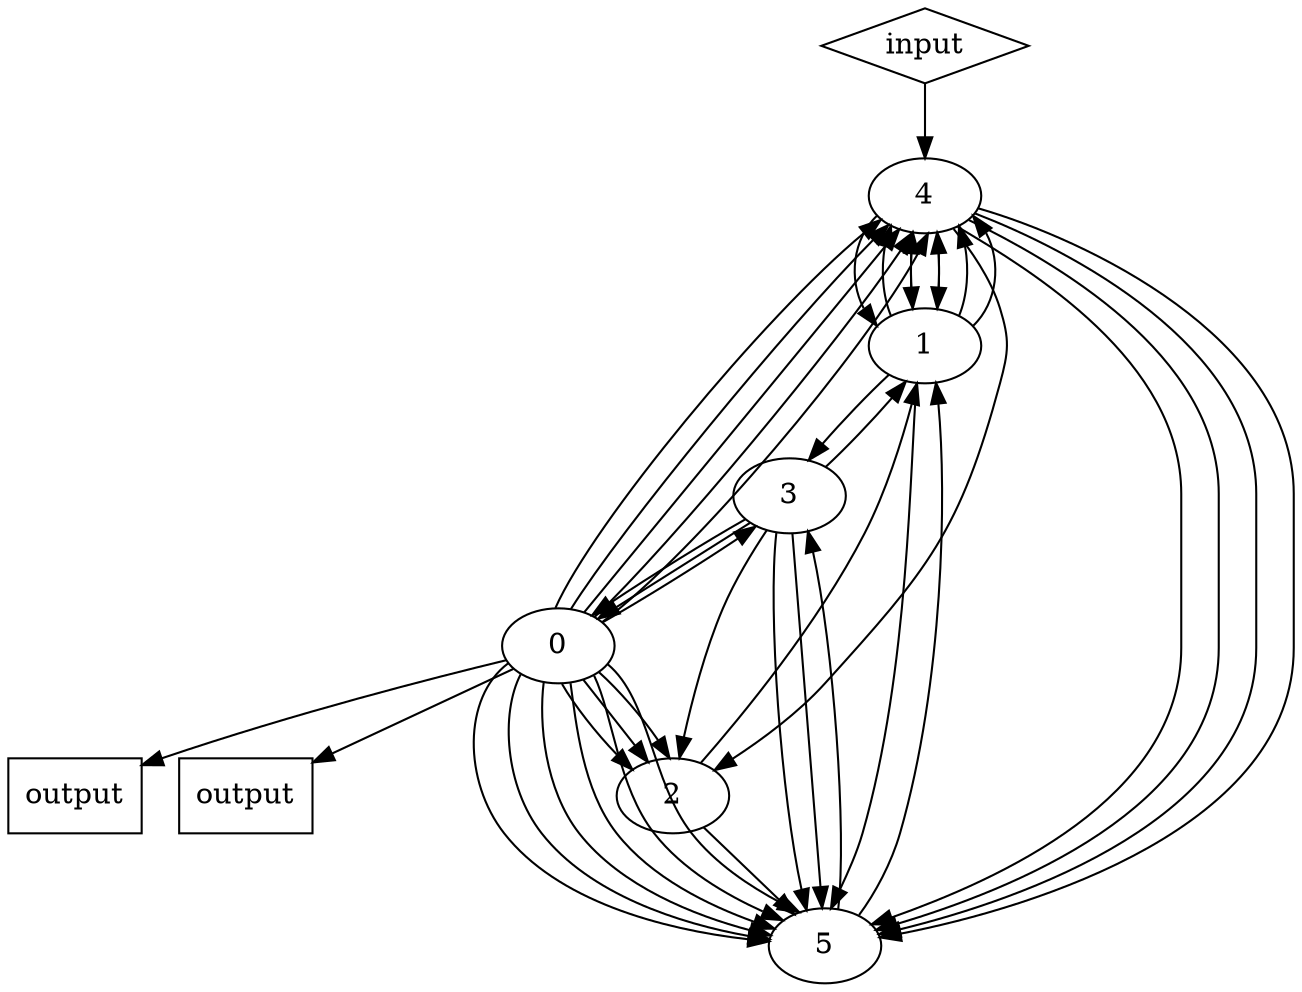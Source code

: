 digraph G{
subgraph inputs{
rank=same;
v6 [label="input" shape=diamond]
}
subgraph outputs{
rank=same;
v7 [label="output" shape=box]
v8 [label="output" shape=box]
}
v0 [label="0" ]
v1 [label="1" ]
v2 [label="2" ]
v3 [label="3" ]
v4 [label="4" ]
v5 [label="5" ]
v0 -> v2;
v0 -> v2;
v0 -> v2;
v0 -> v3;
v0 -> v4;
v0 -> v4;
v0 -> v4;
v0 -> v4;
v0 -> v4;
v0 -> v5;
v0 -> v5;
v0 -> v5;
v0 -> v5;
v0 -> v5;
v0 -> v5;
v0 -> v7;
v0 -> v8;
v1 -> v3;
v1 -> v4;
v1 -> v4;
v1 -> v4;
v1 -> v4;
v1 -> v4;
v1 -> v5;
v2 -> v1;
v2 -> v5;
v3 -> v0;
v3 -> v0;
v3 -> v1;
v3 -> v2;
v3 -> v5;
v3 -> v5;
v4 -> v1;
v4 -> v1;
v4 -> v1;
v4 -> v2;
v4 -> v5;
v4 -> v5;
v4 -> v5;
v4 -> v5;
v5 -> v1;
v5 -> v3;
v6 -> v4;
}
